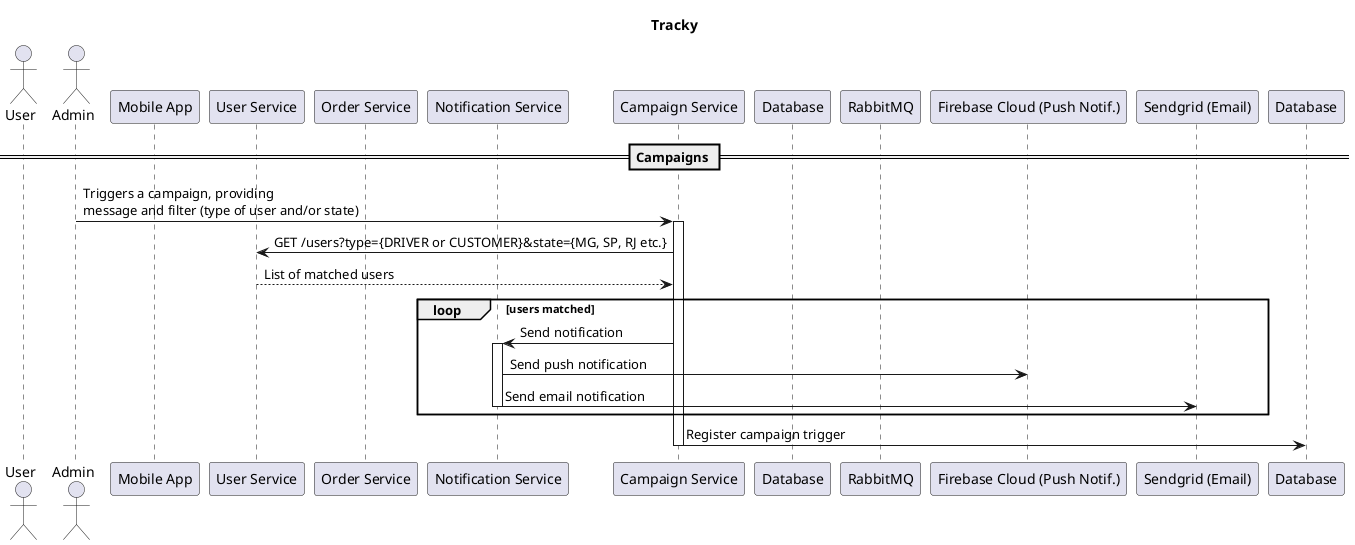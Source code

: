 @startuml TrackyCloudSequence
title Tracky

actor User as U
actor Admin as ADM

participant "Mobile App" as MA
participant "User Service" as US
participant "Order Service" as OS
participant "Notification Service" as NS
participant "Campaign Service" as CS

participant "Database" as DB
participant "RabbitMQ" as RMQ

participant "Firebase Cloud (Push Notif.)" as FCM
participant "Sendgrid (Email)" as SG

== Campaigns ==

ADM -> CS: Triggers a campaign, providing\nmessage and filter (type of user and/or state)
activate CS
CS -> US: GET /users?type={DRIVER or CUSTOMER}&state={MG, SP, RJ etc.}
US --> CS: List of matched users
loop users matched
CS -> NS: Send notification
activate NS
NS -> FCM: Send push notification
NS -> SG: Send email notification
deactivate NS
end
CS -> Database: Register campaign trigger
deactivate CS

@enduml